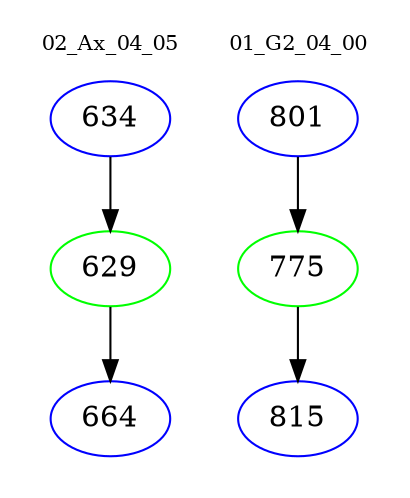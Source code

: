 digraph{
subgraph cluster_0 {
color = white
label = "02_Ax_04_05";
fontsize=10;
T0_634 [label="634", color="blue"]
T0_634 -> T0_629 [color="black"]
T0_629 [label="629", color="green"]
T0_629 -> T0_664 [color="black"]
T0_664 [label="664", color="blue"]
}
subgraph cluster_1 {
color = white
label = "01_G2_04_00";
fontsize=10;
T1_801 [label="801", color="blue"]
T1_801 -> T1_775 [color="black"]
T1_775 [label="775", color="green"]
T1_775 -> T1_815 [color="black"]
T1_815 [label="815", color="blue"]
}
}
